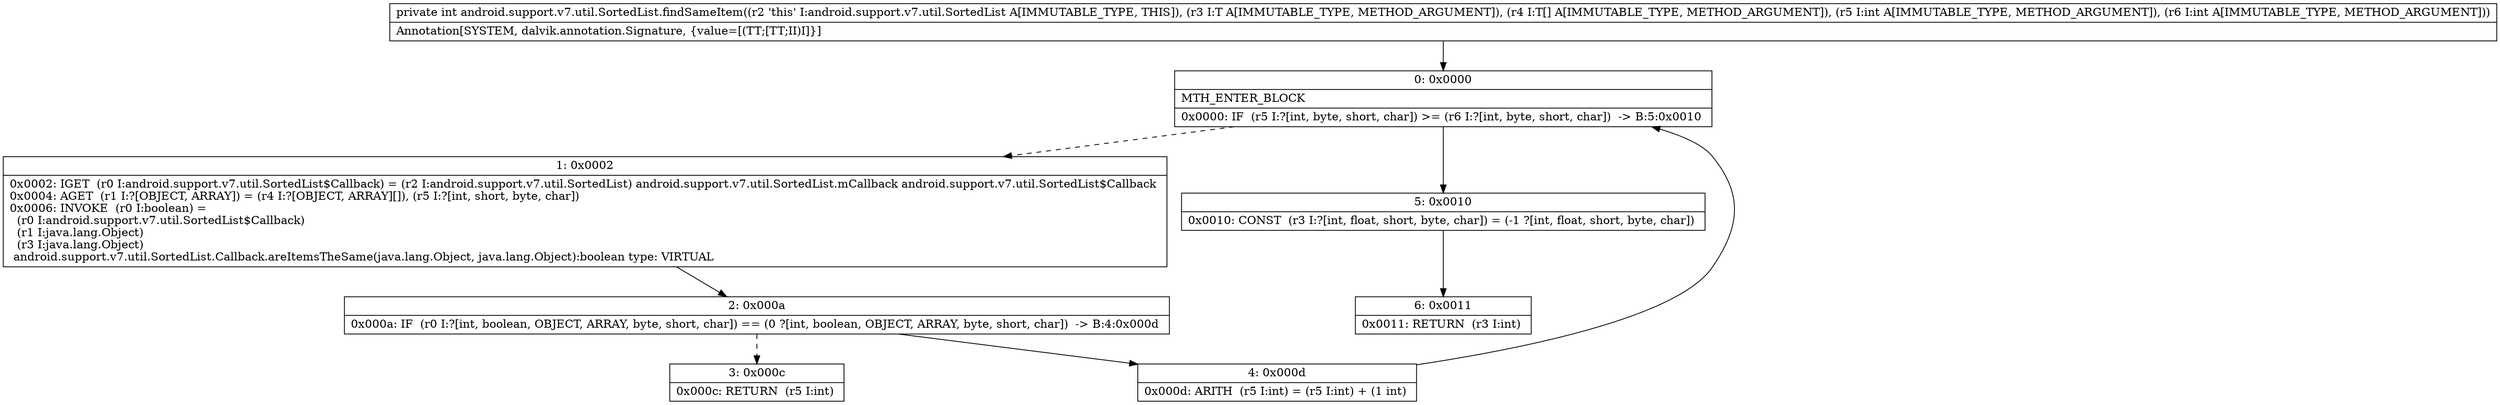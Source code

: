 digraph "CFG forandroid.support.v7.util.SortedList.findSameItem(Ljava\/lang\/Object;[Ljava\/lang\/Object;II)I" {
Node_0 [shape=record,label="{0\:\ 0x0000|MTH_ENTER_BLOCK\l|0x0000: IF  (r5 I:?[int, byte, short, char]) \>= (r6 I:?[int, byte, short, char])  \-\> B:5:0x0010 \l}"];
Node_1 [shape=record,label="{1\:\ 0x0002|0x0002: IGET  (r0 I:android.support.v7.util.SortedList$Callback) = (r2 I:android.support.v7.util.SortedList) android.support.v7.util.SortedList.mCallback android.support.v7.util.SortedList$Callback \l0x0004: AGET  (r1 I:?[OBJECT, ARRAY]) = (r4 I:?[OBJECT, ARRAY][]), (r5 I:?[int, short, byte, char]) \l0x0006: INVOKE  (r0 I:boolean) = \l  (r0 I:android.support.v7.util.SortedList$Callback)\l  (r1 I:java.lang.Object)\l  (r3 I:java.lang.Object)\l android.support.v7.util.SortedList.Callback.areItemsTheSame(java.lang.Object, java.lang.Object):boolean type: VIRTUAL \l}"];
Node_2 [shape=record,label="{2\:\ 0x000a|0x000a: IF  (r0 I:?[int, boolean, OBJECT, ARRAY, byte, short, char]) == (0 ?[int, boolean, OBJECT, ARRAY, byte, short, char])  \-\> B:4:0x000d \l}"];
Node_3 [shape=record,label="{3\:\ 0x000c|0x000c: RETURN  (r5 I:int) \l}"];
Node_4 [shape=record,label="{4\:\ 0x000d|0x000d: ARITH  (r5 I:int) = (r5 I:int) + (1 int) \l}"];
Node_5 [shape=record,label="{5\:\ 0x0010|0x0010: CONST  (r3 I:?[int, float, short, byte, char]) = (\-1 ?[int, float, short, byte, char]) \l}"];
Node_6 [shape=record,label="{6\:\ 0x0011|0x0011: RETURN  (r3 I:int) \l}"];
MethodNode[shape=record,label="{private int android.support.v7.util.SortedList.findSameItem((r2 'this' I:android.support.v7.util.SortedList A[IMMUTABLE_TYPE, THIS]), (r3 I:T A[IMMUTABLE_TYPE, METHOD_ARGUMENT]), (r4 I:T[] A[IMMUTABLE_TYPE, METHOD_ARGUMENT]), (r5 I:int A[IMMUTABLE_TYPE, METHOD_ARGUMENT]), (r6 I:int A[IMMUTABLE_TYPE, METHOD_ARGUMENT]))  | Annotation[SYSTEM, dalvik.annotation.Signature, \{value=[(TT;[TT;II)I]\}]\l}"];
MethodNode -> Node_0;
Node_0 -> Node_1[style=dashed];
Node_0 -> Node_5;
Node_1 -> Node_2;
Node_2 -> Node_3[style=dashed];
Node_2 -> Node_4;
Node_4 -> Node_0;
Node_5 -> Node_6;
}

